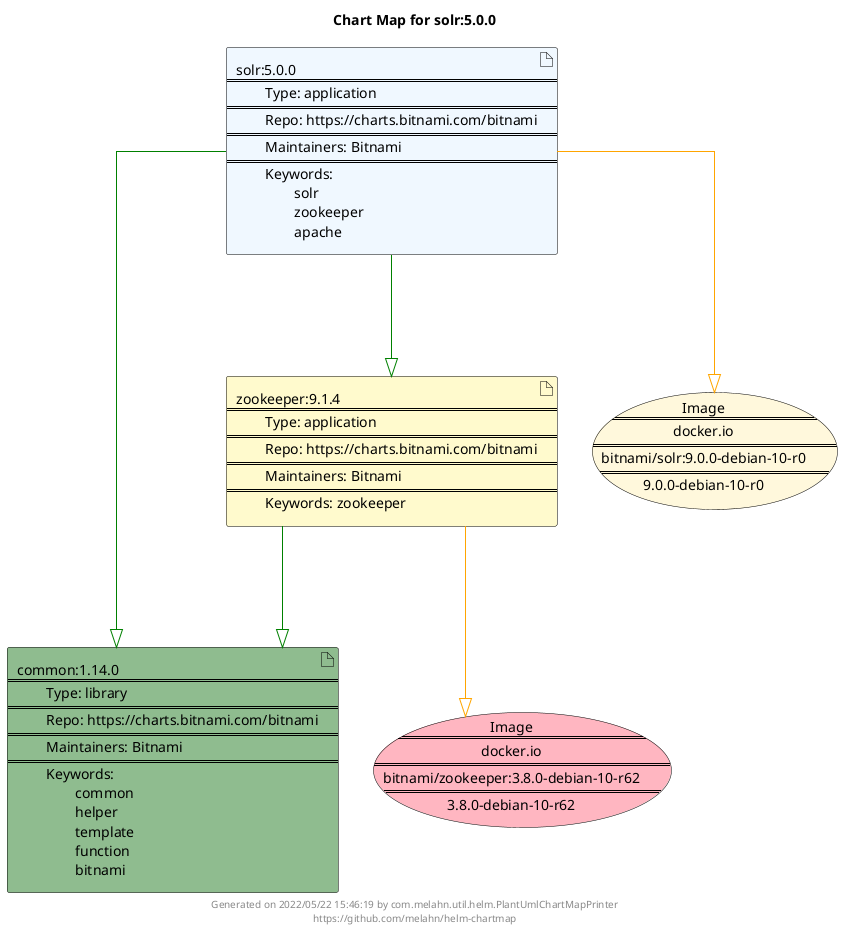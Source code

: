 @startuml
skinparam linetype ortho
skinparam backgroundColor white
skinparam usecaseBorderColor black
skinparam usecaseArrowColor LightSlateGray
skinparam artifactBorderColor black
skinparam artifactArrowColor LightSlateGray

title Chart Map for solr:5.0.0

'There are 3 referenced Helm Charts
artifact "solr:5.0.0\n====\n\tType: application\n====\n\tRepo: https://charts.bitnami.com/bitnami\n====\n\tMaintainers: Bitnami\n====\n\tKeywords: \n\t\tsolr\n\t\tzookeeper\n\t\tapache" as solr_5_0_0 #AliceBlue
artifact "common:1.14.0\n====\n\tType: library\n====\n\tRepo: https://charts.bitnami.com/bitnami\n====\n\tMaintainers: Bitnami\n====\n\tKeywords: \n\t\tcommon\n\t\thelper\n\t\ttemplate\n\t\tfunction\n\t\tbitnami" as common_1_14_0 #DarkSeaGreen
artifact "zookeeper:9.1.4\n====\n\tType: application\n====\n\tRepo: https://charts.bitnami.com/bitnami\n====\n\tMaintainers: Bitnami\n====\n\tKeywords: zookeeper" as zookeeper_9_1_4 #LemonChiffon

'There are 2 referenced Docker Images
usecase "Image\n====\ndocker.io\n====\nbitnami/solr:9.0.0-debian-10-r0\n====\n9.0.0-debian-10-r0" as docker_io_bitnami_solr_9_0_0_debian_10_r0 #Cornsilk
usecase "Image\n====\ndocker.io\n====\nbitnami/zookeeper:3.8.0-debian-10-r62\n====\n3.8.0-debian-10-r62" as docker_io_bitnami_zookeeper_3_8_0_debian_10_r62 #LightPink

'Chart Dependencies
solr_5_0_0--[#green]-|>common_1_14_0
solr_5_0_0--[#green]-|>zookeeper_9_1_4
zookeeper_9_1_4--[#green]-|>common_1_14_0
solr_5_0_0--[#orange]-|>docker_io_bitnami_solr_9_0_0_debian_10_r0
zookeeper_9_1_4--[#orange]-|>docker_io_bitnami_zookeeper_3_8_0_debian_10_r62

center footer Generated on 2022/05/22 15:46:19 by com.melahn.util.helm.PlantUmlChartMapPrinter\nhttps://github.com/melahn/helm-chartmap
@enduml
